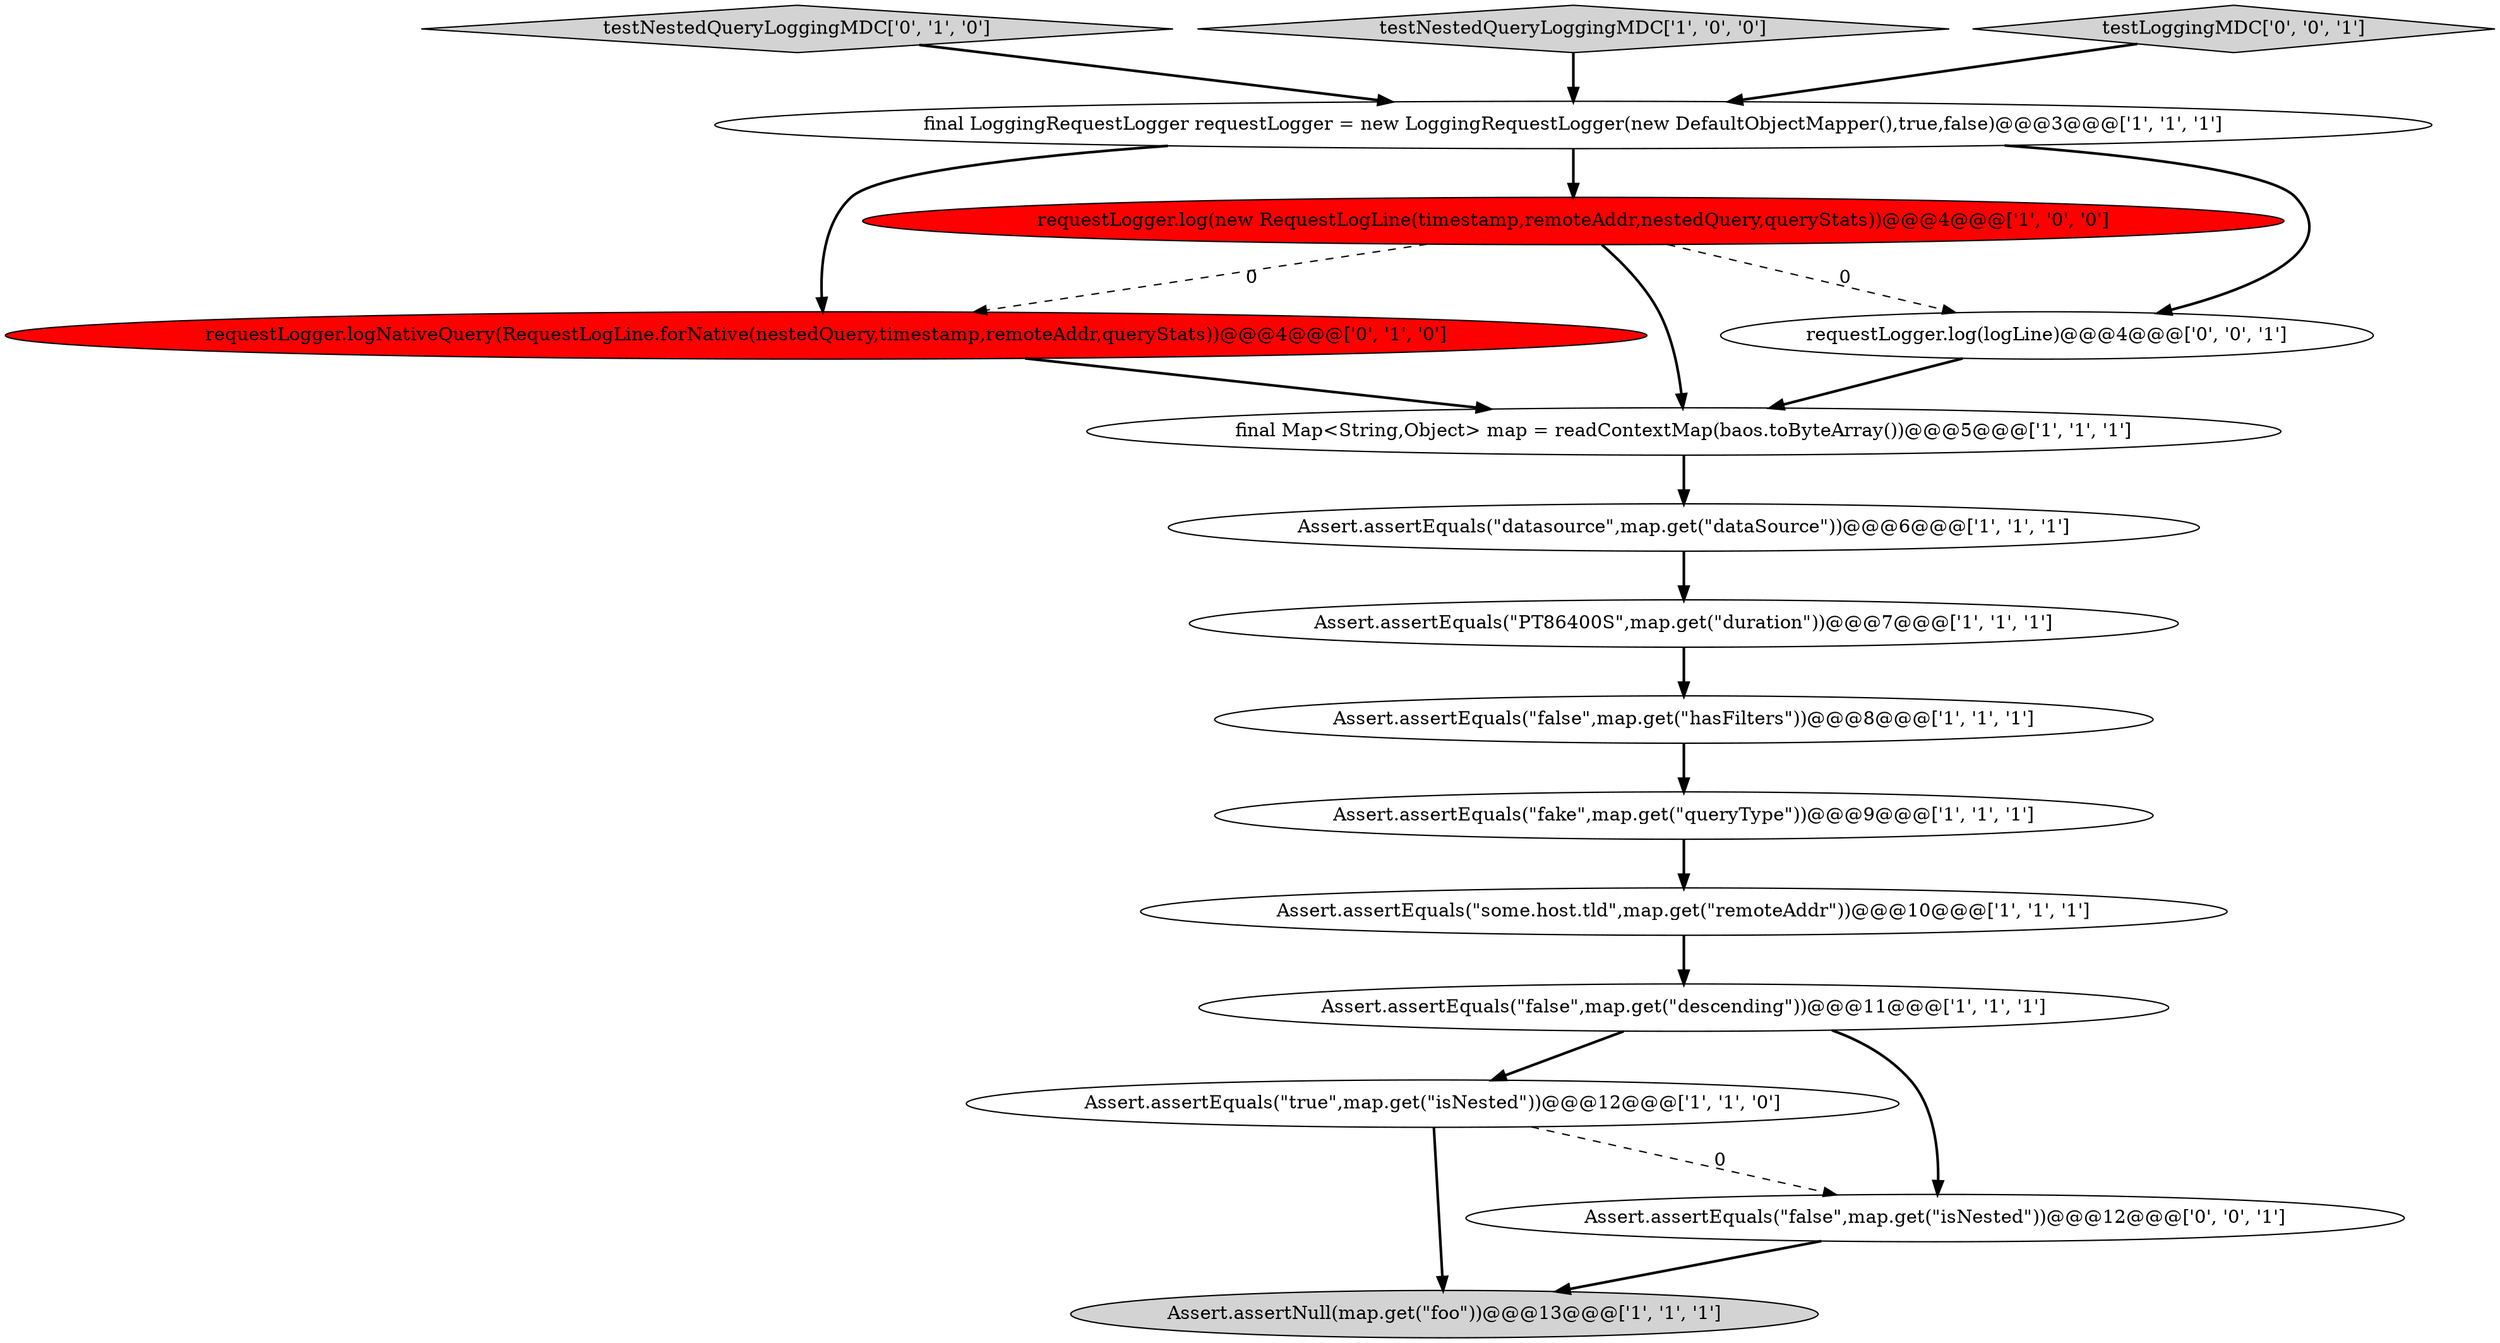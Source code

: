 digraph {
12 [style = filled, label = "requestLogger.logNativeQuery(RequestLogLine.forNative(nestedQuery,timestamp,remoteAddr,queryStats))@@@4@@@['0', '1', '0']", fillcolor = red, shape = ellipse image = "AAA1AAABBB2BBB"];
4 [style = filled, label = "Assert.assertNull(map.get(\"foo\"))@@@13@@@['1', '1', '1']", fillcolor = lightgray, shape = ellipse image = "AAA0AAABBB1BBB"];
8 [style = filled, label = "Assert.assertEquals(\"PT86400S\",map.get(\"duration\"))@@@7@@@['1', '1', '1']", fillcolor = white, shape = ellipse image = "AAA0AAABBB1BBB"];
13 [style = filled, label = "testNestedQueryLoggingMDC['0', '1', '0']", fillcolor = lightgray, shape = diamond image = "AAA0AAABBB2BBB"];
7 [style = filled, label = "Assert.assertEquals(\"true\",map.get(\"isNested\"))@@@12@@@['1', '1', '0']", fillcolor = white, shape = ellipse image = "AAA0AAABBB1BBB"];
5 [style = filled, label = "Assert.assertEquals(\"datasource\",map.get(\"dataSource\"))@@@6@@@['1', '1', '1']", fillcolor = white, shape = ellipse image = "AAA0AAABBB1BBB"];
14 [style = filled, label = "requestLogger.log(logLine)@@@4@@@['0', '0', '1']", fillcolor = white, shape = ellipse image = "AAA0AAABBB3BBB"];
6 [style = filled, label = "testNestedQueryLoggingMDC['1', '0', '0']", fillcolor = lightgray, shape = diamond image = "AAA0AAABBB1BBB"];
0 [style = filled, label = "Assert.assertEquals(\"some.host.tld\",map.get(\"remoteAddr\"))@@@10@@@['1', '1', '1']", fillcolor = white, shape = ellipse image = "AAA0AAABBB1BBB"];
10 [style = filled, label = "final LoggingRequestLogger requestLogger = new LoggingRequestLogger(new DefaultObjectMapper(),true,false)@@@3@@@['1', '1', '1']", fillcolor = white, shape = ellipse image = "AAA0AAABBB1BBB"];
2 [style = filled, label = "Assert.assertEquals(\"false\",map.get(\"hasFilters\"))@@@8@@@['1', '1', '1']", fillcolor = white, shape = ellipse image = "AAA0AAABBB1BBB"];
1 [style = filled, label = "requestLogger.log(new RequestLogLine(timestamp,remoteAddr,nestedQuery,queryStats))@@@4@@@['1', '0', '0']", fillcolor = red, shape = ellipse image = "AAA1AAABBB1BBB"];
16 [style = filled, label = "Assert.assertEquals(\"false\",map.get(\"isNested\"))@@@12@@@['0', '0', '1']", fillcolor = white, shape = ellipse image = "AAA0AAABBB3BBB"];
15 [style = filled, label = "testLoggingMDC['0', '0', '1']", fillcolor = lightgray, shape = diamond image = "AAA0AAABBB3BBB"];
3 [style = filled, label = "Assert.assertEquals(\"false\",map.get(\"descending\"))@@@11@@@['1', '1', '1']", fillcolor = white, shape = ellipse image = "AAA0AAABBB1BBB"];
9 [style = filled, label = "Assert.assertEquals(\"fake\",map.get(\"queryType\"))@@@9@@@['1', '1', '1']", fillcolor = white, shape = ellipse image = "AAA0AAABBB1BBB"];
11 [style = filled, label = "final Map<String,Object> map = readContextMap(baos.toByteArray())@@@5@@@['1', '1', '1']", fillcolor = white, shape = ellipse image = "AAA0AAABBB1BBB"];
0->3 [style = bold, label=""];
13->10 [style = bold, label=""];
5->8 [style = bold, label=""];
15->10 [style = bold, label=""];
9->0 [style = bold, label=""];
1->14 [style = dashed, label="0"];
10->14 [style = bold, label=""];
7->16 [style = dashed, label="0"];
12->11 [style = bold, label=""];
2->9 [style = bold, label=""];
7->4 [style = bold, label=""];
3->16 [style = bold, label=""];
1->11 [style = bold, label=""];
1->12 [style = dashed, label="0"];
11->5 [style = bold, label=""];
8->2 [style = bold, label=""];
3->7 [style = bold, label=""];
10->12 [style = bold, label=""];
6->10 [style = bold, label=""];
16->4 [style = bold, label=""];
10->1 [style = bold, label=""];
14->11 [style = bold, label=""];
}
